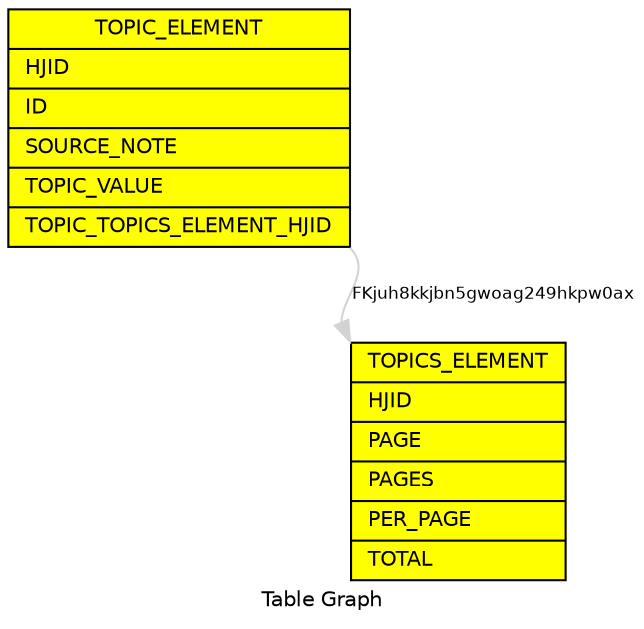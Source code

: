 digraph TableGraph {
  compound=true;
    bgcolor="white"; 
    fontcolor="black"; fontname="Helvetica"; fontsize="10.0"; 
    ranksep="equally"; 
    label="Table Graph"; 
    URL="http://tools.hibernate.org";
  edge [
        color="lightgrey", 
        fontcolor="black", 
        fontname="Helvetica", 
        fontsize="8.0",         
        labelangle=-25.0, 
        labeldistance=1.5
        headport=nw,
        tailport=se
        ];
  node [
       fontcolor="black",
       fontname="Helvetica", 
       fontsize="10.0", 
       shape=record, 
       fillcolor="yellow", 
       style="solid,filled"];

/* TODO: multi schema tables */
  /* Node TOPIC_ELEMENT */
  TOPIC_ELEMENT [ label = "{ TOPIC_ELEMENT| <HJID>HJID\l | <ID>ID\l | <SOURCE_NOTE>SOURCE_NOTE\l | <TOPIC_VALUE>TOPIC_VALUE\l | <TOPIC_TOPICS_ELEMENT_HJID>TOPIC_TOPICS_ELEMENT_HJID\l }" ]  
  
  /* edges/nodes for TOPIC_ELEMENT */
     TOPIC_ELEMENT -> TOPICS_ELEMENT [ 
        label="FKjuh8kkjbn5gwoag249hkpw0ax" 
        ]
  /* Node TOPICS_ELEMENT */
  TOPICS_ELEMENT [ label = "{ TOPICS_ELEMENT| <HJID>HJID\l | <PAGE>PAGE\l | <PAGES>PAGES\l | <PER_PAGE>PER_PAGE\l | <TOTAL>TOTAL\l }" ]  
  
  /* edges/nodes for TOPICS_ELEMENT */

}


